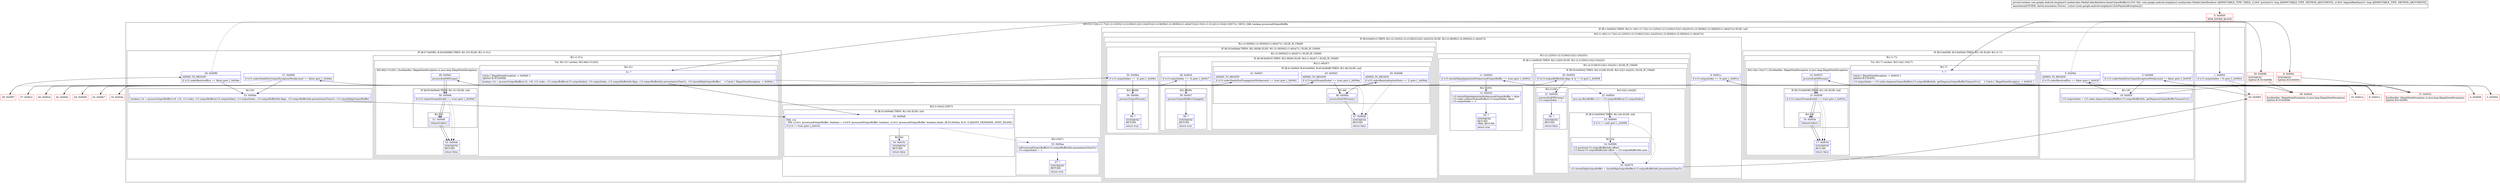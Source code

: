 digraph "CFG forcom.google.android.exoplayer2.mediacodec.MediaCodecRenderer.drainOutputBuffer(JJ)Z" {
subgraph cluster_Region_389764065 {
label = "R(3:(2:(1:18)(1:(1:7))|(1:(2:12|55)(1:(2:21|56)(3:22|(1:24)|25)))(1:(2:36|58)(1:(2:39|59)(2:(1:46)|47))))|(1:53)(1:(1:31))|(2:(1:54)|(2:33|57))) | DECL_VAR: boolean processedOutputBuffer\l";
node [shape=record,color=blue];
subgraph cluster_IfRegion_1932843454 {
label = "IF [B:1:0x0002] THEN: R(2:(1:18)(1:(1:7))|(1:(2:12|55)(1:(2:21|56)(3:22|(1:24)|25)))(1:(2:36|58)(1:(2:39|59)(2:(1:46)|47)))) ELSE: null";
node [shape=record,color=blue];
Node_1 [shape=record,label="{1\:\ 0x0002|if (r15.outputIndex \< 0) goto L_0x0004\l}"];
subgraph cluster_Region_175927373 {
label = "R(2:(1:18)(1:(1:7))|(1:(2:12|55)(1:(2:21|56)(3:22|(1:24)|25)))(1:(2:36|58)(1:(2:39|59)(2:(1:46)|47))))";
node [shape=record,color=blue];
subgraph cluster_IfRegion_1120334080 {
label = "IF [B:3:0x0006, B:5:0x000a] THEN: R(1:18) ELSE: R(1:(1:7))";
node [shape=record,color=blue];
Node_3 [shape=record,label="{3\:\ 0x0006|if (r15.codecNeedsEosOutputExceptionWorkaround == false) goto L_0x003f\l}"];
Node_5 [shape=record,label="{5\:\ 0x000a|ADDED_TO_REGION\l|if (r15.codecReceivedEos == false) goto L_0x003f\l}"];
subgraph cluster_Region_254740194 {
label = "R(1:18)";
node [shape=record,color=blue];
Node_18 [shape=record,label="{18\:\ 0x003f|r15.outputIndex = r15.codec.dequeueOutputBuffer(r15.outputBufferInfo, getDequeueOutputBufferTimeoutUs())\l}"];
}
subgraph cluster_Region_1518589840 {
label = "R(1:(1:7))";
node [shape=record,color=blue];
subgraph cluster_TryCatchRegion_856963733 {
label = "Try: R(1:7) catches: R(3:14|(1:16)|17)";
node [shape=record,color=blue];
subgraph cluster_Region_1177518854 {
label = "R(1:7)";
node [shape=record,color=blue];
Node_7 [shape=record,label="{7\:\ ?|Catch:\{ IllegalStateException \-\> 0x0032 \}\lSplitter:B:6:0x000c\l|r15.outputIndex = r15.codec.dequeueOutputBuffer(r15.outputBufferInfo, getDequeueOutputBufferTimeoutUs())     \/\/ Catch:\{ IllegalStateException \-\> 0x0032 \}\l}"];
}
subgraph cluster_Region_826311991 {
label = "R(3:14|(1:16)|17) | ExcHandler: IllegalStateException (e java.lang.IllegalStateException)\l";
node [shape=record,color=blue];
Node_14 [shape=record,label="{14\:\ 0x0033|processEndOfStream()\l}"];
subgraph cluster_IfRegion_1966861272 {
label = "IF [B:15:0x0038] THEN: R(1:16) ELSE: null";
node [shape=record,color=blue];
Node_15 [shape=record,label="{15\:\ 0x0038|if (r15.outputStreamEnded == true) goto L_0x003a\l}"];
subgraph cluster_Region_1734981496 {
label = "R(1:16)";
node [shape=record,color=blue];
Node_16 [shape=record,label="{16\:\ 0x003a|releaseCodec()\l}"];
}
}
Node_17 [shape=record,label="{17\:\ 0x003d|SYNTHETIC\lRETURN\l|return false\l}"];
}
}
}
}
subgraph cluster_IfRegion_1566846752 {
label = "IF [B:9:0x001c] THEN: R(1:(2:12|55)(1:(2:21|56)(3:22|(1:24)|25))) ELSE: R(1:(2:36|58)(1:(2:39|59)(2:(1:46)|47)))";
node [shape=record,color=blue];
Node_9 [shape=record,label="{9\:\ 0x001c|if (r15.outputIndex \>= 0) goto L_0x001e\l}"];
subgraph cluster_Region_1748525190 {
label = "R(1:(2:12|55)(1:(2:21|56)(3:22|(1:24)|25)))";
node [shape=record,color=blue];
subgraph cluster_IfRegion_1123496818 {
label = "IF [B:11:0x0020] THEN: R(2:12|55) ELSE: R(1:(2:21|56)(3:22|(1:24)|25))";
node [shape=record,color=blue];
Node_11 [shape=record,label="{11\:\ 0x0020|if (r15.shouldSkipAdaptationWorkaroundOutputBuffer == true) goto L_0x0022\l}"];
subgraph cluster_Region_1754242595 {
label = "R(2:12|55)";
node [shape=record,color=blue];
Node_12 [shape=record,label="{12\:\ 0x0022|r15.shouldSkipAdaptationWorkaroundOutputBuffer = false\lr15.codec.releaseOutputBuffer(r15.outputIndex, false)\lr15.outputIndex = \-1\l}"];
Node_55 [shape=record,label="{55\:\ ?|SYNTHETIC\lRETURN\lORIG_RETURN\l|return true\l}"];
}
subgraph cluster_Region_342798653 {
label = "R(1:(2:21|56)(3:22|(1:24)|25)) | ELSE_IF_CHAIN\l";
node [shape=record,color=blue];
subgraph cluster_IfRegion_1064951654 {
label = "IF [B:20:0x0054] THEN: R(2:21|56) ELSE: R(3:22|(1:24)|25) | ELSE_IF_CHAIN\l";
node [shape=record,color=blue];
Node_20 [shape=record,label="{20\:\ 0x0054|if ((r15.outputBufferInfo.flags & 4) != 0) goto L_0x0056\l}"];
subgraph cluster_Region_1156454232 {
label = "R(2:21|56)";
node [shape=record,color=blue];
Node_21 [shape=record,label="{21\:\ 0x0056|processEndOfStream()\lr15.outputIndex = \-1\l}"];
Node_56 [shape=record,label="{56\:\ ?|SYNTHETIC\lRETURN\l|return false\l}"];
}
subgraph cluster_Region_175075674 {
label = "R(3:22|(1:24)|25)";
node [shape=record,color=blue];
Node_22 [shape=record,label="{22\:\ 0x005e|java.nio.ByteBuffer r13 = r15.outputBuffers[r15.outputIndex]\l}"];
subgraph cluster_IfRegion_1063871584 {
label = "IF [B:23:0x0064] THEN: R(1:24) ELSE: null";
node [shape=record,color=blue];
Node_23 [shape=record,label="{23\:\ 0x0064|if (r13 != null) goto L_0x0066\l}"];
subgraph cluster_Region_464867063 {
label = "R(1:24)";
node [shape=record,color=blue];
Node_24 [shape=record,label="{24\:\ 0x0066|r13.position(r15.outputBufferInfo.offset)\lr13.limit(r15.outputBufferInfo.offset + r15.outputBufferInfo.size)\l}"];
}
}
Node_25 [shape=record,label="{25\:\ 0x0079|r15.shouldSkipOutputBuffer = shouldSkipOutputBuffer(r15.outputBufferInfo.presentationTimeUs)\l}"];
}
}
}
}
}
subgraph cluster_Region_1342502752 {
label = "R(1:(2:36|58)(1:(2:39|59)(2:(1:46)|47))) | ELSE_IF_CHAIN\l";
node [shape=record,color=blue];
subgraph cluster_IfRegion_830620420 {
label = "IF [B:35:0x00ba] THEN: R(2:36|58) ELSE: R(1:(2:39|59)(2:(1:46)|47)) | ELSE_IF_CHAIN\l";
node [shape=record,color=blue];
Node_35 [shape=record,label="{35\:\ 0x00ba|if (r15.outputIndex == \-2) goto L_0x00bc\l}"];
subgraph cluster_Region_1089546429 {
label = "R(2:36|58)";
node [shape=record,color=blue];
Node_36 [shape=record,label="{36\:\ 0x00bc|processOutputFormat()\l}"];
Node_58 [shape=record,label="{58\:\ ?|SYNTHETIC\lRETURN\l|return true\l}"];
}
subgraph cluster_Region_1947317036 {
label = "R(1:(2:39|59)(2:(1:46)|47)) | ELSE_IF_CHAIN\l";
node [shape=record,color=blue];
subgraph cluster_IfRegion_64615737 {
label = "IF [B:38:0x00c5] THEN: R(2:39|59) ELSE: R(2:(1:46)|47) | ELSE_IF_CHAIN\l";
node [shape=record,color=blue];
Node_38 [shape=record,label="{38\:\ 0x00c5|if (r15.outputIndex == \-3) goto L_0x00c7\l}"];
subgraph cluster_Region_543165477 {
label = "R(2:39|59)";
node [shape=record,color=blue];
Node_39 [shape=record,label="{39\:\ 0x00c7|processOutputBuffersChanged()\l}"];
Node_59 [shape=record,label="{59\:\ ?|SYNTHETIC\lRETURN\l|return true\l}"];
}
subgraph cluster_Region_1771928660 {
label = "R(2:(1:46)|47)";
node [shape=record,color=blue];
subgraph cluster_IfRegion_283912856 {
label = "IF [B:41:0x00cf, B:43:0x00d3, B:45:0x00d8] THEN: R(1:46) ELSE: null";
node [shape=record,color=blue];
Node_41 [shape=record,label="{41\:\ 0x00cf|ADDED_TO_REGION\l|if (r15.codecNeedsEosPropagationWorkaround == true) goto L_0x00d1\l}"];
Node_43 [shape=record,label="{43\:\ 0x00d3|ADDED_TO_REGION\l|if (r15.inputStreamEnded == true) goto L_0x00da\l}"];
Node_45 [shape=record,label="{45\:\ 0x00d8|ADDED_TO_REGION\l|if (r15.codecReinitializationState == 2) goto L_0x00da\l}"];
subgraph cluster_Region_1548776833 {
label = "R(1:46)";
node [shape=record,color=blue];
Node_46 [shape=record,label="{46\:\ 0x00da|processEndOfStream()\l}"];
}
}
Node_47 [shape=record,label="{47\:\ 0x00dd|SYNTHETIC\lRETURN\l|return false\l}"];
}
}
}
}
}
}
}
}
subgraph cluster_IfRegion_2087803658 {
label = "IF [B:27:0x0085, B:29:0x0089] THEN: R(1:53) ELSE: R(1:(1:31))";
node [shape=record,color=blue];
Node_27 [shape=record,label="{27\:\ 0x0085|if (r15.codecNeedsEosOutputExceptionWorkaround == false) goto L_0x00ee\l}"];
Node_29 [shape=record,label="{29\:\ 0x0089|ADDED_TO_REGION\l|if (r15.codecReceivedEos == false) goto L_0x00ee\l}"];
subgraph cluster_Region_697417023 {
label = "R(1:53)";
node [shape=record,color=blue];
Node_53 [shape=record,label="{53\:\ 0x00ee|boolean r14 = processOutputBuffer(r16, r18, r15.codec, r15.outputBuffers[r15.outputIndex], r15.outputIndex, r15.outputBufferInfo.flags, r15.outputBufferInfo.presentationTimeUs, r15.shouldSkipOutputBuffer)\l}"];
}
subgraph cluster_Region_2123167500 {
label = "R(1:(1:31))";
node [shape=record,color=blue];
subgraph cluster_TryCatchRegion_264616623 {
label = "Try: R(1:31) catches: R(3:49|(1:51)|52)";
node [shape=record,color=blue];
subgraph cluster_Region_140796380 {
label = "R(1:31)";
node [shape=record,color=blue];
Node_31 [shape=record,label="{31\:\ ?|Catch:\{ IllegalStateException \-\> 0x00e0 \}\lSplitter:B:30:0x008b\l|boolean r14 = processOutputBuffer(r16, r18, r15.codec, r15.outputBuffers[r15.outputIndex], r15.outputIndex, r15.outputBufferInfo.flags, r15.outputBufferInfo.presentationTimeUs, r15.shouldSkipOutputBuffer)     \/\/ Catch:\{ IllegalStateException \-\> 0x00e0 \}\l}"];
}
subgraph cluster_Region_1357265579 {
label = "R(3:49|(1:51)|52) | ExcHandler: IllegalStateException (e java.lang.IllegalStateException)\l";
node [shape=record,color=blue];
Node_49 [shape=record,label="{49\:\ 0x00e1|processEndOfStream()\l}"];
subgraph cluster_IfRegion_649691830 {
label = "IF [B:50:0x00e6] THEN: R(1:51) ELSE: null";
node [shape=record,color=blue];
Node_50 [shape=record,label="{50\:\ 0x00e6|if (r15.outputStreamEnded == true) goto L_0x00e8\l}"];
subgraph cluster_Region_1058285050 {
label = "R(1:51)";
node [shape=record,color=blue];
Node_51 [shape=record,label="{51\:\ 0x00e8|releaseCodec()\l}"];
}
}
Node_52 [shape=record,label="{52\:\ 0x00eb|SYNTHETIC\lRETURN\l|return false\l}"];
}
}
}
}
subgraph cluster_Region_489087093 {
label = "R(2:(1:54)|(2:33|57))";
node [shape=record,color=blue];
subgraph cluster_IfRegion_2096407064 {
label = "IF [B:32:0x00a8] THEN: R(1:54) ELSE: null";
node [shape=record,color=blue];
Node_32 [shape=record,label="{32\:\ 0x00a8|PHI: r14 \l  PHI: (r14v1 'processedOutputBuffer' boolean) = (r14v0 'processedOutputBuffer' boolean), (r14v2 'processedOutputBuffer' boolean) binds: [B:53:0x00ee, B:31:?] A[DONT_GENERATE, DONT_INLINE]\l|if (r14 != true) goto L_0x010c\l}"];
subgraph cluster_Region_380777218 {
label = "R(1:54)";
node [shape=record,color=blue];
Node_54 [shape=record,label="{54\:\ 0x010c|SYNTHETIC\lRETURN\l|return false\l}"];
}
}
subgraph cluster_Region_144175067 {
label = "R(2:33|57)";
node [shape=record,color=blue];
Node_33 [shape=record,label="{33\:\ 0x00aa|onProcessedOutputBuffer(r15.outputBufferInfo.presentationTimeUs)\lr15.outputIndex = \-1\l}"];
Node_57 [shape=record,label="{57\:\ ?|SYNTHETIC\lRETURN\l|return true\l}"];
}
}
}
subgraph cluster_Region_826311991 {
label = "R(3:14|(1:16)|17) | ExcHandler: IllegalStateException (e java.lang.IllegalStateException)\l";
node [shape=record,color=blue];
Node_14 [shape=record,label="{14\:\ 0x0033|processEndOfStream()\l}"];
subgraph cluster_IfRegion_1966861272 {
label = "IF [B:15:0x0038] THEN: R(1:16) ELSE: null";
node [shape=record,color=blue];
Node_15 [shape=record,label="{15\:\ 0x0038|if (r15.outputStreamEnded == true) goto L_0x003a\l}"];
subgraph cluster_Region_1734981496 {
label = "R(1:16)";
node [shape=record,color=blue];
Node_16 [shape=record,label="{16\:\ 0x003a|releaseCodec()\l}"];
}
}
Node_17 [shape=record,label="{17\:\ 0x003d|SYNTHETIC\lRETURN\l|return false\l}"];
}
subgraph cluster_Region_1357265579 {
label = "R(3:49|(1:51)|52) | ExcHandler: IllegalStateException (e java.lang.IllegalStateException)\l";
node [shape=record,color=blue];
Node_49 [shape=record,label="{49\:\ 0x00e1|processEndOfStream()\l}"];
subgraph cluster_IfRegion_649691830 {
label = "IF [B:50:0x00e6] THEN: R(1:51) ELSE: null";
node [shape=record,color=blue];
Node_50 [shape=record,label="{50\:\ 0x00e6|if (r15.outputStreamEnded == true) goto L_0x00e8\l}"];
subgraph cluster_Region_1058285050 {
label = "R(1:51)";
node [shape=record,color=blue];
Node_51 [shape=record,label="{51\:\ 0x00e8|releaseCodec()\l}"];
}
}
Node_52 [shape=record,label="{52\:\ 0x00eb|SYNTHETIC\lRETURN\l|return false\l}"];
}
Node_0 [shape=record,color=red,label="{0\:\ 0x0000|MTH_ENTER_BLOCK\l}"];
Node_2 [shape=record,color=red,label="{2\:\ 0x0004}"];
Node_4 [shape=record,color=red,label="{4\:\ 0x0008}"];
Node_6 [shape=record,color=red,label="{6\:\ 0x000c|SYNTHETIC\lSplitter:B:6:0x000c\l}"];
Node_8 [shape=record,color=red,label="{8\:\ 0x001a}"];
Node_10 [shape=record,color=red,label="{10\:\ 0x001e}"];
Node_13 [shape=record,color=red,label="{13\:\ 0x0032|ExcHandler: IllegalStateException (e java.lang.IllegalStateException)\lSplitter:B:6:0x000c\l}"];
Node_19 [shape=record,color=red,label="{19\:\ 0x004e}"];
Node_26 [shape=record,color=red,label="{26\:\ 0x0083}"];
Node_28 [shape=record,color=red,label="{28\:\ 0x0087}"];
Node_30 [shape=record,color=red,label="{30\:\ 0x008b|SYNTHETIC\lSplitter:B:30:0x008b\l}"];
Node_34 [shape=record,color=red,label="{34\:\ 0x00b7}"];
Node_37 [shape=record,color=red,label="{37\:\ 0x00c2}"];
Node_40 [shape=record,color=red,label="{40\:\ 0x00cd}"];
Node_42 [shape=record,color=red,label="{42\:\ 0x00d1}"];
Node_44 [shape=record,color=red,label="{44\:\ 0x00d5}"];
Node_48 [shape=record,color=red,label="{48\:\ 0x00e0|ExcHandler: IllegalStateException (e java.lang.IllegalStateException)\lSplitter:B:30:0x008b\l}"];
MethodNode[shape=record,label="{private boolean com.google.android.exoplayer2.mediacodec.MediaCodecRenderer.drainOutputBuffer((r15v0 'this' com.google.android.exoplayer2.mediacodec.MediaCodecRenderer A[IMMUTABLE_TYPE, THIS]), (r16v0 'positionUs' long A[IMMUTABLE_TYPE, METHOD_ARGUMENT]), (r18v0 'elapsedRealtimeUs' long A[IMMUTABLE_TYPE, METHOD_ARGUMENT]))  | Annotation[SYSTEM, dalvik.annotation.Throws, \{value=[com.google.android.exoplayer2.ExoPlaybackException]\}]\l}"];
MethodNode -> Node_0;
Node_1 -> Node_2;
Node_1 -> Node_26[style=dashed];
Node_3 -> Node_4[style=dashed];
Node_3 -> Node_18;
Node_5 -> Node_6[style=dashed];
Node_5 -> Node_18;
Node_18 -> Node_8;
Node_7 -> Node_8;
Node_7 -> Node_13;
Node_14 -> Node_15;
Node_15 -> Node_16;
Node_15 -> Node_17[style=dashed];
Node_16 -> Node_17;
Node_9 -> Node_10;
Node_9 -> Node_34[style=dashed];
Node_11 -> Node_12;
Node_11 -> Node_19[style=dashed];
Node_12 -> Node_55;
Node_20 -> Node_21;
Node_20 -> Node_22[style=dashed];
Node_21 -> Node_56;
Node_22 -> Node_23;
Node_23 -> Node_24;
Node_23 -> Node_25[style=dashed];
Node_24 -> Node_25;
Node_25 -> Node_26;
Node_35 -> Node_36;
Node_35 -> Node_37[style=dashed];
Node_36 -> Node_58;
Node_38 -> Node_39;
Node_38 -> Node_40[style=dashed];
Node_39 -> Node_59;
Node_41 -> Node_42;
Node_41 -> Node_47[style=dashed];
Node_43 -> Node_44[style=dashed];
Node_43 -> Node_46;
Node_45 -> Node_46;
Node_45 -> Node_47[style=dashed];
Node_46 -> Node_47;
Node_27 -> Node_28[style=dashed];
Node_27 -> Node_53;
Node_29 -> Node_30[style=dashed];
Node_29 -> Node_53;
Node_53 -> Node_32;
Node_31 -> Node_48;
Node_31 -> Node_32;
Node_49 -> Node_50;
Node_50 -> Node_51;
Node_50 -> Node_52[style=dashed];
Node_51 -> Node_52;
Node_32 -> Node_33[style=dashed];
Node_32 -> Node_54;
Node_33 -> Node_57;
Node_14 -> Node_15;
Node_15 -> Node_16;
Node_15 -> Node_17[style=dashed];
Node_16 -> Node_17;
Node_49 -> Node_50;
Node_50 -> Node_51;
Node_50 -> Node_52[style=dashed];
Node_51 -> Node_52;
Node_0 -> Node_1;
Node_2 -> Node_3;
Node_4 -> Node_5;
Node_6 -> Node_7;
Node_6 -> Node_13;
Node_8 -> Node_9;
Node_10 -> Node_11;
Node_13 -> Node_14;
Node_19 -> Node_20;
Node_26 -> Node_27;
Node_28 -> Node_29;
Node_30 -> Node_31;
Node_30 -> Node_48;
Node_34 -> Node_35;
Node_37 -> Node_38;
Node_40 -> Node_41;
Node_42 -> Node_43;
Node_44 -> Node_45;
Node_48 -> Node_49;
}

